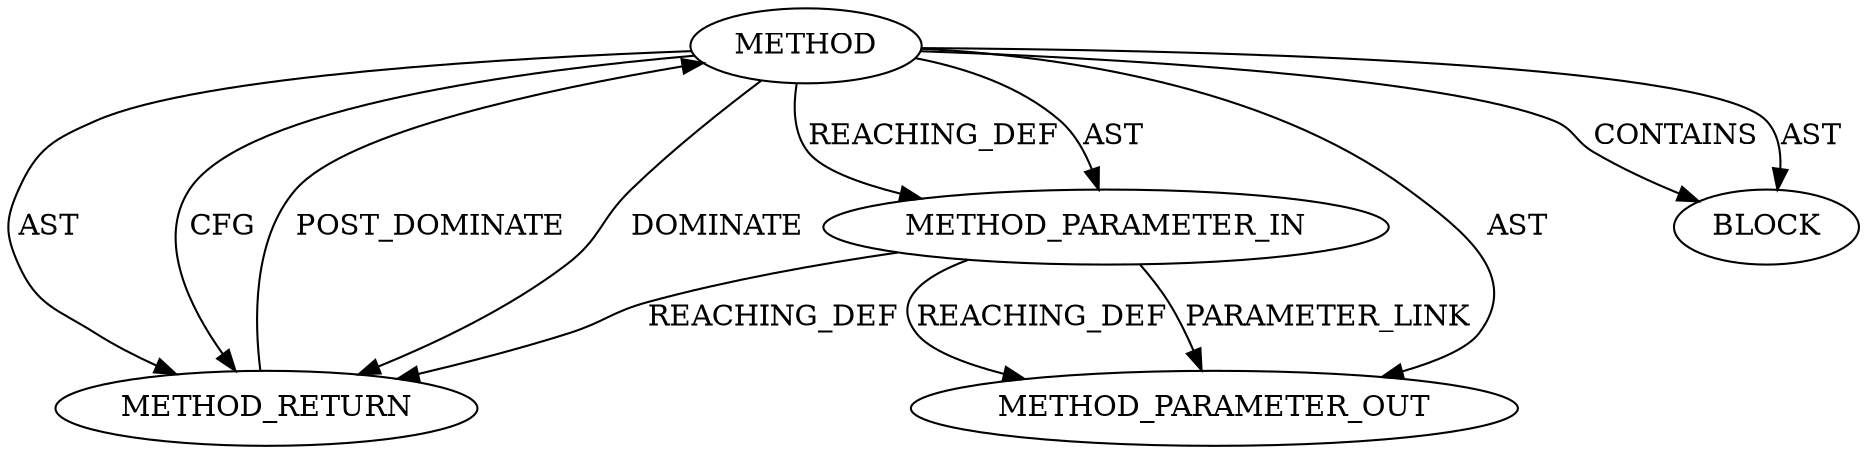 digraph {
  27581 [label=METHOD_PARAMETER_OUT ORDER=1 CODE="p1" IS_VARIADIC=false TYPE_FULL_NAME="ANY" EVALUATION_STRATEGY="BY_VALUE" INDEX=1 NAME="p1"]
  26462 [label=METHOD_RETURN ORDER=2 CODE="RET" TYPE_FULL_NAME="ANY" EVALUATION_STRATEGY="BY_VALUE"]
  26459 [label=METHOD AST_PARENT_TYPE="NAMESPACE_BLOCK" AST_PARENT_FULL_NAME="<global>" ORDER=0 CODE="<empty>" FULL_NAME="BIO_pop" IS_EXTERNAL=true FILENAME="<empty>" SIGNATURE="" NAME="BIO_pop"]
  26460 [label=METHOD_PARAMETER_IN ORDER=1 CODE="p1" IS_VARIADIC=false TYPE_FULL_NAME="ANY" EVALUATION_STRATEGY="BY_VALUE" INDEX=1 NAME="p1"]
  26461 [label=BLOCK ORDER=1 ARGUMENT_INDEX=1 CODE="<empty>" TYPE_FULL_NAME="ANY"]
  26462 -> 26459 [label=POST_DOMINATE ]
  26459 -> 26461 [label=AST ]
  26459 -> 26460 [label=REACHING_DEF VARIABLE=""]
  26460 -> 27581 [label=REACHING_DEF VARIABLE="p1"]
  26459 -> 26461 [label=CONTAINS ]
  26459 -> 26462 [label=AST ]
  26459 -> 26460 [label=AST ]
  26459 -> 26462 [label=CFG ]
  26460 -> 27581 [label=PARAMETER_LINK ]
  26459 -> 26462 [label=DOMINATE ]
  26459 -> 27581 [label=AST ]
  26460 -> 26462 [label=REACHING_DEF VARIABLE="p1"]
}
